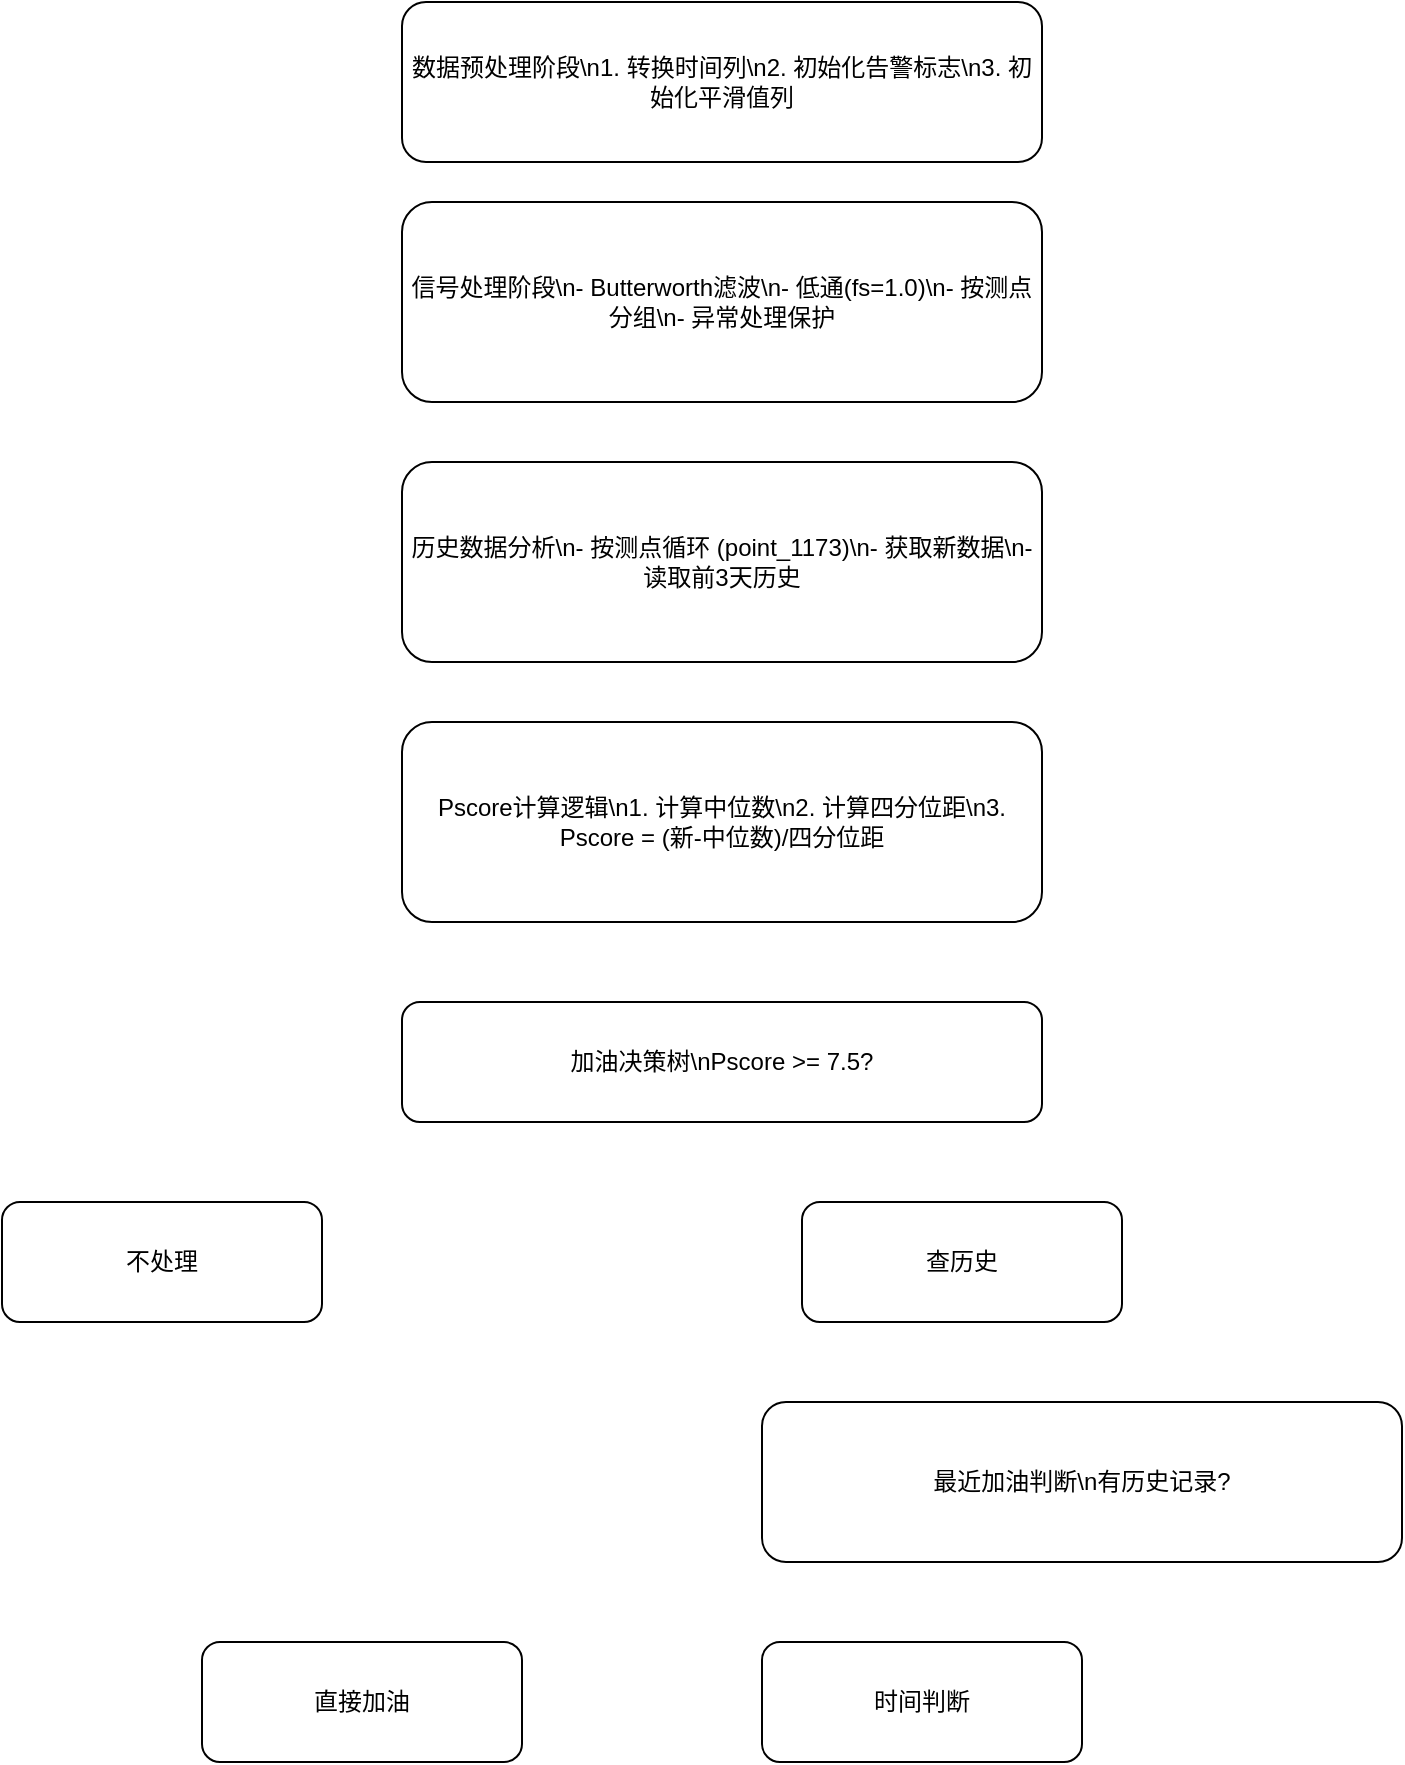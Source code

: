 <?xml version="1.0" encoding="UTF-8"?>
<mxfile>
  <diagram name="Pscore Workflow">
    <mxGraphModel dx="1200" dy="800" grid="1" gridSize="10" guides="1" tooltips="1" connect="1" arrows="1" fold="1" page="1" pageScale="1" pageWidth="827" pageHeight="1169">
      <root>
        <mxCell id="0"/>
        <mxCell id="1" parent="0"/>

        <!-- Boxes -->
        <mxCell id="b1" value="数据预处理阶段\n1. 转换时间列\n2. 初始化告警标志\n3. 初始化平滑值列" style="rounded=1;whiteSpace=wrap;html=1;strokeColor=#000000;fillColor=#FFFFFF;" vertex="1" parent="1">
          <mxGeometry x="260" y="20" width="320" height="80" as="geometry"/>
        </mxCell>

        <mxCell id="b2" value="信号处理阶段\n- Butterworth滤波\n- 低通(fs=1.0)\n- 按测点分组\n- 异常处理保护" style="rounded=1;whiteSpace=wrap;html=1;strokeColor=#000000;fillColor=#FFFFFF;" vertex="1" parent="1">
          <mxGeometry x="260" y="120" width="320" height="100" as="geometry"/>
        </mxCell>

        <mxCell id="b3" value="历史数据分析\n- 按测点循环 (point_1173)\n- 获取新数据\n- 读取前3天历史" style="rounded=1;whiteSpace=wrap;html=1;strokeColor=#000000;fillColor=#FFFFFF;" vertex="1" parent="1">
          <mxGeometry x="260" y="250" width="320" height="100" as="geometry"/>
        </mxCell>

        <mxCell id="b4" value="Pscore计算逻辑\n1. 计算中位数\n2. 计算四分位距\n3. Pscore = (新-中位数)/四分位距" style="rounded=1;whiteSpace=wrap;html=1;strokeColor=#000000;fillColor=#FFFFFF;" vertex="1" parent="1">
          <mxGeometry x="260" y="380" width="320" height="100" as="geometry"/>
        </mxCell>

        <mxCell id="b5" value="加油决策树\nPscore >= 7.5?" style="rounded=1;whiteSpace=wrap;html=1;strokeColor=#000000;fillColor=#FFFFFF;" vertex="1" parent="1">
          <mxGeometry x="260" y="520" width="320" height="60" as="geometry"/>
        </mxCell>

        <mxCell id="b6_no" value="不处理" style="rounded=1;whiteSpace=wrap;html=1;strokeColor=#000000;fillColor=#FFFFFF;" vertex="1" parent="1">
          <mxGeometry x="60" y="620" width="160" height="60" as="geometry"/>
        </mxCell>

        <mxCell id="b6_yes" value="查历史" style="rounded=1;whiteSpace=wrap;html=1;strokeColor=#000000;fillColor=#FFFFFF;" vertex="1" parent="1">
          <mxGeometry x="460" y="620" width="160" height="60" as="geometry"/>
        </mxCell>

        <mxCell id="b7" value="最近加油判断\n有历史记录?" style="rounded=1;whiteSpace=wrap;html=1;strokeColor=#000000;fillColor=#FFFFFF;" vertex="1" parent="1">
          <mxGeometry x="440" y="720" width="320" height="80" as="geometry"/>
        </mxCell>

        <mxCell id="b8_nohist" value="直接加油" style="rounded=1;whiteSpace=wrap;html=1;strokeColor=#000000;fillColor=#FFFFFF;" vertex="1" parent="1">
          <mxGeometry x="160" y="840" width="160" height="60" as="geometry"/>
        </mxCell>

        <mxCell id="b8_hist" value="时间判断" style="rounded=1;whiteSpace=wrap;html=1;strokeColor=#000000;fillColor=#FFFFFF;" vertex="1" parent="1">
          <mxGeometry x="440" y="840" width="160" height="60" as="geometry"/>
        </mxCell>

        <mxCell id="b9" value="时间间隔处理\n<=6小时?\n是: 报警逻辑   否: 再次加油" style="rounded=1;whiteSpace=wrap;html=1;strokeColor=#000000;fillColor=#FFFFFF;" vertex="1" parent="1">
          <mxGeometry x="320" y="940" width="320" height="100" as="geometry"/>
        </mxCell>

        <mxCell id="b10" value="报警冷却逻辑\n1. 查最近报警\n2. 计算时间差\n3. >=2小时→允许报警\n4. <2小时→跳过报警" style="rounded=1;whiteSpace=wrap;html=1;strokeColor=#000000;fillColor=#FFFFFF;" vertex="1" parent="1">
          <mxGeometry x="320" y="1080" width="320" height="120" as="geometry"/>
        </mxCell>

        <mxCell id="b11" value="结果更新\n1. 更新加油指令\n2. 更新报警状态\n3. 记录Pscore" style="rounded=1;whiteSpace=wrap;html=1;strokeColor=#000000;fillColor=#FFFFFF;" vertex="1" parent="1">
          <mxGeometry x="320" y="1240" width="320" height="100" as="geometry"/>
        </mxCell>

        <mxCell id="b12" value="输出结果\n- 筛选显示: 加油指令为1\n- 报警推送为1\n- Pscore >= 7.5" style="rounded=1;whiteSpace=wrap;html=1;strokeColor=#000000;fillColor=#FFFFFF;" vertex="1" parent="1">
          <mxGeometry x="320" y="1400" width="320" height="100" as="geometry"/>
        </mxCell>

        <!-- Connectors -->
        <mxCell id="e1" style="edgeStyle=orthogonalEdgeStyle;rounded=0;orthogonalLoop=1;jettySize=auto;html=1;" edge="1" parent="1" source="b1" target="b2">
          <mxGeometry relative="1" as="geometry"/>
        </mxCell>
        <mxCell id="e2" style="edgeStyle=orthogonalEdgeStyle;rounded=0;orthogonalLoop=1;jettySize=auto;html=1;" edge="1" parent="1" source="b2" target="b3">
          <mxGeometry relative="1" as="geometry"/>
        </mxCell>
        <mxCell id="e3" style="edgeStyle=orthogonalEdgeStyle;rounded=0;orthogonalLoop=1;jettySize=auto;html=1;" edge="1" parent="1" source="b3" target="b4">
          <mxGeometry relative="1" as="geometry"/>
        </mxCell>
        <mxCell id="e4" style="edgeStyle=orthogonalEdgeStyle;rounded=0;orthogonalLoop=1;jettySize=auto;html=1;" edge="1" parent="1" source="b4" target="b5">
          <mxGeometry relative="1" as="geometry"/>
        </mxCell>

        <!-- Decision split -->
        <mxCell id="e5" style="edgeStyle=orthogonalEdgeStyle;rounded=0;orthogonalLoop=1;jettySize=auto;html=1;" edge="1" parent="1" source="b5" target="b6_no">
          <mxGeometry relative="1" as="geometry"/>
        </mxCell>
        <mxCell id="e6" style="edgeStyle=orthogonalEdgeStyle;rounded=0;orthogonalLoop=1;jettySize=auto;html=1;" edge="1" parent="1" source="b5" target="b6_yes">
          <mxGeometry relative="1" as="geometry"/>
        </mxCell>

        <mxCell id="e7" style="edgeStyle=orthogonalEdgeStyle;rounded=0;orthogonalLoop=1;jettySize=auto;html=1;" edge="1" parent="1" source="b6_yes" target="b7">
          <mxGeometry relative="1" as="geometry"/>
        </mxCell>

        <mxCell id="e8" style="edgeStyle=orthogonalEdgeStyle;rounded=0;orthogonalLoop=1;jettySize=auto;html=1;" edge="1" parent="1" source="b7" target="b8_nohist">
          <mxGeometry relative="1" as="geometry"/>
        </mxCell>
        <mxCell id="e9" style="edgeStyle=orthogonalEdgeStyle;rounded=0;orthogonalLoop=1;jettySize=auto;html=1;" edge="1" parent="1" source="b7" target="b8_hist">
          <mxGeometry relative="1" as="geometry"/>
        </mxCell>

        <mxCell id="e10" style="edgeStyle=orthogonalEdgeStyle;rounded=0;orthogonalLoop=1;jettySize=auto;html=1;" edge="1" parent="1" source="b8_hist" target="b9">
          <mxGeometry relative="1" as="geometry"/>
        </mxCell>

        <mxCell id="e11" style="edgeStyle=orthogonalEdgeStyle;rounded=0;orthogonalLoop=1;jettySize=auto;html=1;" edge="1" parent="1" source="b8_nohist" target="b9">
          <mxGeometry relative="1" as="geometry"/>
        </mxCell>

        <mxCell id="e12" style="edgeStyle=orthogonalEdgeStyle;rounded=0;orthogonalLoop=1;jettySize=auto;html=1;" edge="1" parent="1" source="b9" target="b10">
          <mxGeometry relative="1" as="geometry"/>
        </mxCell>

        <mxCell id="e13" style="edgeStyle=orthogonalEdgeStyle;rounded=0;orthogonalLoop=1;jettySize=auto;html=1;" edge="1" parent="1" source="b10" target="b11">
          <mxGeometry relative="1" as="geometry"/>
        </mxCell>

        <mxCell id="e14" style="edgeStyle=orthogonalEdgeStyle;rounded=0;orthogonalLoop=1;jettySize=auto;html=1;" edge="1" parent="1" source="b11" target="b12">
          <mxGeometry relative="1" as="geometry"/>
        </mxCell>

      </root>
    </mxGraphModel>
  </diagram>
</mxfile>
